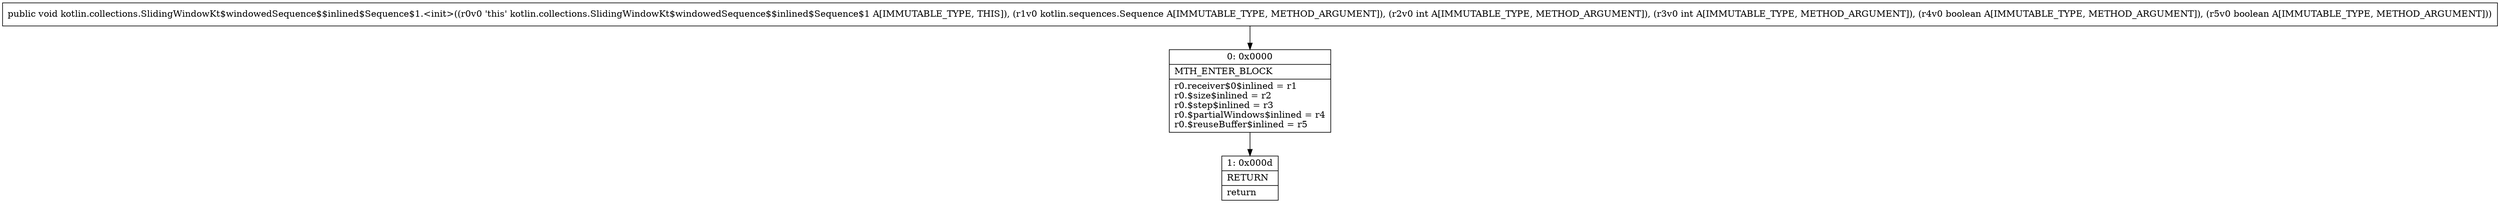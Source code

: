digraph "CFG forkotlin.collections.SlidingWindowKt$windowedSequence$$inlined$Sequence$1.\<init\>(Lkotlin\/sequences\/Sequence;IIZZ)V" {
Node_0 [shape=record,label="{0\:\ 0x0000|MTH_ENTER_BLOCK\l|r0.receiver$0$inlined = r1\lr0.$size$inlined = r2\lr0.$step$inlined = r3\lr0.$partialWindows$inlined = r4\lr0.$reuseBuffer$inlined = r5\l}"];
Node_1 [shape=record,label="{1\:\ 0x000d|RETURN\l|return\l}"];
MethodNode[shape=record,label="{public void kotlin.collections.SlidingWindowKt$windowedSequence$$inlined$Sequence$1.\<init\>((r0v0 'this' kotlin.collections.SlidingWindowKt$windowedSequence$$inlined$Sequence$1 A[IMMUTABLE_TYPE, THIS]), (r1v0 kotlin.sequences.Sequence A[IMMUTABLE_TYPE, METHOD_ARGUMENT]), (r2v0 int A[IMMUTABLE_TYPE, METHOD_ARGUMENT]), (r3v0 int A[IMMUTABLE_TYPE, METHOD_ARGUMENT]), (r4v0 boolean A[IMMUTABLE_TYPE, METHOD_ARGUMENT]), (r5v0 boolean A[IMMUTABLE_TYPE, METHOD_ARGUMENT])) }"];
MethodNode -> Node_0;
Node_0 -> Node_1;
}

